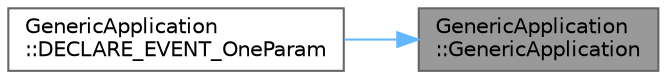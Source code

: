 digraph "GenericApplication::GenericApplication"
{
 // INTERACTIVE_SVG=YES
 // LATEX_PDF_SIZE
  bgcolor="transparent";
  edge [fontname=Helvetica,fontsize=10,labelfontname=Helvetica,labelfontsize=10];
  node [fontname=Helvetica,fontsize=10,shape=box,height=0.2,width=0.4];
  rankdir="RL";
  Node1 [id="Node000001",label="GenericApplication\l::GenericApplication",height=0.2,width=0.4,color="gray40", fillcolor="grey60", style="filled", fontcolor="black",tooltip=" "];
  Node1 -> Node2 [id="edge1_Node000001_Node000002",dir="back",color="steelblue1",style="solid",tooltip=" "];
  Node2 [id="Node000002",label="GenericApplication\l::DECLARE_EVENT_OneParam",height=0.2,width=0.4,color="grey40", fillcolor="white", style="filled",URL="$d6/d87/classGenericApplication.html#adae2b8fb4be31b12f88cefcdcf053a89",tooltip=" "];
}

